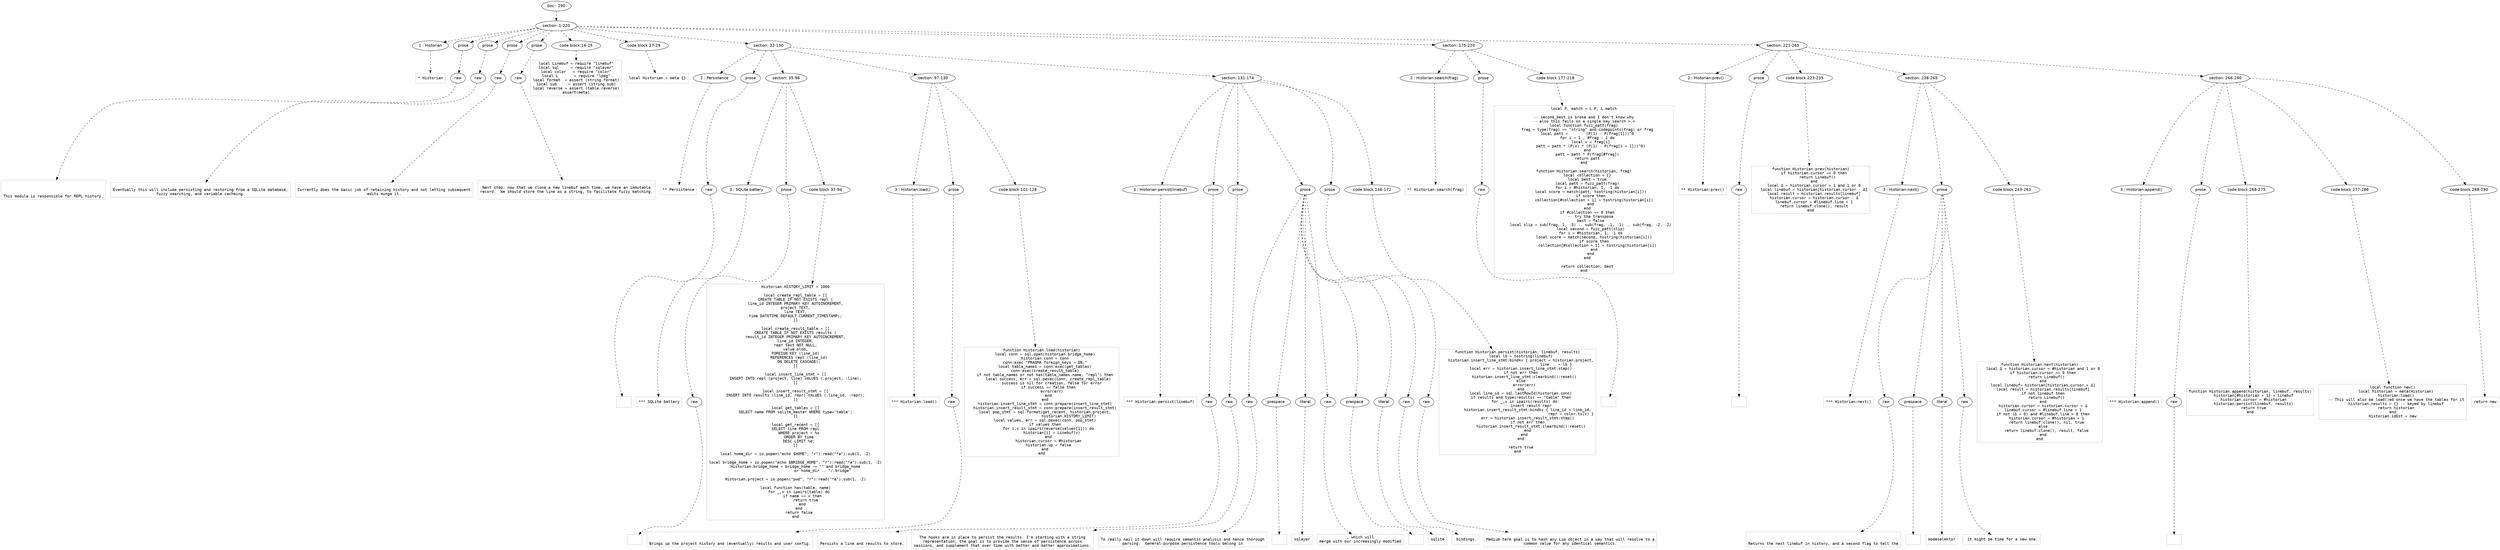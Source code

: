 digraph lpegNode {

node [fontname=Helvetica]
edge [style=dashed]

doc_0 [label="doc - 290"]


doc_0 -> { section_1}
{rank=same; section_1}

section_1 [label="section: 1-220"]


// END RANK doc_0

section_1 -> { header_2 prose_3 prose_4 prose_5 prose_6 codeblock_7 codeblock_8 section_9 section_10 section_11}
{rank=same; header_2 prose_3 prose_4 prose_5 prose_6 codeblock_7 codeblock_8 section_9 section_10 section_11}

header_2 [label="1 : Historian"]

prose_3 [label="prose"]

prose_4 [label="prose"]

prose_5 [label="prose"]

prose_6 [label="prose"]

codeblock_7 [label="code block 16-25"]

codeblock_8 [label="code block 27-29"]

section_9 [label="section: 32-130"]

section_10 [label="section: 175-220"]

section_11 [label="section: 221-265"]


// END RANK section_1

header_2 -> leaf_12
leaf_12  [color=Gray,shape=rectangle,fontname=Inconsolata,label="* Historian"]
// END RANK header_2

prose_3 -> { raw_13}
{rank=same; raw_13}

raw_13 [label="raw"]


// END RANK prose_3

raw_13 -> leaf_14
leaf_14  [color=Gray,shape=rectangle,fontname=Inconsolata,label="


This module is responsible for REPL history.
"]
// END RANK raw_13

prose_4 -> { raw_15}
{rank=same; raw_15}

raw_15 [label="raw"]


// END RANK prose_4

raw_15 -> leaf_16
leaf_16  [color=Gray,shape=rectangle,fontname=Inconsolata,label="
Eventually this will include persisting and restoring from a SQLite database,
fuzzy searching, and variable cacheing.
"]
// END RANK raw_15

prose_5 -> { raw_17}
{rank=same; raw_17}

raw_17 [label="raw"]


// END RANK prose_5

raw_17 -> leaf_18
leaf_18  [color=Gray,shape=rectangle,fontname=Inconsolata,label="
Currently does the basic job of retaining history and not letting subsequent
edits munge it.
"]
// END RANK raw_17

prose_6 -> { raw_19}
{rank=same; raw_19}

raw_19 [label="raw"]


// END RANK prose_6

raw_19 -> leaf_20
leaf_20  [color=Gray,shape=rectangle,fontname=Inconsolata,label="
Next step: now that we clone a new linebuf each time, we have an immutable
record.  We should store the line as a string, to facilitate fuzzy matching.

"]
// END RANK raw_19

codeblock_7 -> leaf_21
leaf_21  [color=Gray,shape=rectangle,fontname=Inconsolata,label="local Linebuf = require \"linebuf\"
local sql     = require \"sqlayer\"
local color   = require \"color\"
local L       = require \"lpeg\"
local format  = assert (string.format)
local sub     = assert (string.sub)
local reverse = assert (table.reverse)
assert(meta)"]
// END RANK codeblock_7

codeblock_8 -> leaf_22
leaf_22  [color=Gray,shape=rectangle,fontname=Inconsolata,label="local Historian = meta {}"]
// END RANK codeblock_8

section_9 -> { header_23 prose_24 section_25 section_26 section_27}
{rank=same; header_23 prose_24 section_25 section_26 section_27}

header_23 [label="2 : Persistence"]

prose_24 [label="prose"]

section_25 [label="section: 35-96"]

section_26 [label="section: 97-130"]

section_27 [label="section: 131-174"]


// END RANK section_9

header_23 -> leaf_28
leaf_28  [color=Gray,shape=rectangle,fontname=Inconsolata,label="** Persistence"]
// END RANK header_23

prose_24 -> { raw_29}
{rank=same; raw_29}

raw_29 [label="raw"]


// END RANK prose_24

raw_29 -> leaf_30
leaf_30  [color=Gray,shape=rectangle,fontname=Inconsolata,label="

"]
// END RANK raw_29

section_25 -> { header_31 prose_32 codeblock_33}
{rank=same; header_31 prose_32 codeblock_33}

header_31 [label="3 : SQLite battery"]

prose_32 [label="prose"]

codeblock_33 [label="code block 37-94"]


// END RANK section_25

header_31 -> leaf_34
leaf_34  [color=Gray,shape=rectangle,fontname=Inconsolata,label="*** SQLite battery"]
// END RANK header_31

prose_32 -> { raw_35}
{rank=same; raw_35}

raw_35 [label="raw"]


// END RANK prose_32

raw_35 -> leaf_36
leaf_36  [color=Gray,shape=rectangle,fontname=Inconsolata,label="
"]
// END RANK raw_35

codeblock_33 -> leaf_37
leaf_37  [color=Gray,shape=rectangle,fontname=Inconsolata,label="Historian.HISTORY_LIMIT = 1000

local create_repl_table = [[
CREATE TABLE IF NOT EXISTS repl (
line_id INTEGER PRIMARY KEY AUTOINCREMENT,
project TEXT,
line TEXT,
time DATETIME DEFAULT CURRENT_TIMESTAMP);
]]

local create_result_table = [[
CREATE TABLE IF NOT EXISTS results (
result_id INTEGER PRIMARY KEY AUTOINCREMENT,
line_id INTEGER,
repr text NOT NULL,
value blob,
FOREIGN KEY (line_id)
   REFERENCES repl (line_id)
   ON DELETE CASCADE);
]]

local insert_line_stmt = [[
INSERT INTO repl (project, line) VALUES (:project, :line);
]]

local insert_result_stmt = [[
INSERT INTO results (line_id, repr) VALUES (:line_id, :repr);
]]

local get_tables = [[
SELECT name FROM sqlite_master WHERE type='table';
]]

local get_recent = [[
SELECT line FROM repl
   WHERE project = %s
   ORDER BY time
   DESC LIMIT %d;
]]

local home_dir = io.popen(\"echo $HOME\", \"r\"):read(\"*a\"):sub(1, -2)

local bridge_home = io.popen(\"echo $BRIDGE_HOME\", \"r\"):read(\"*a\"):sub(1, -2)
Historian.bridge_home = bridge_home ~= \"\" and bridge_home
                        or home_dir .. \"/.bridge\"

Historian.project = io.popen(\"pwd\", \"r\"):read(\"*a\"):sub(1, -2)

local function has(table, name)
   for _,v in ipairs(table) do
      if name == v then
         return true
      end
   end
   return false
end"]
// END RANK codeblock_33

section_26 -> { header_38 prose_39 codeblock_40}
{rank=same; header_38 prose_39 codeblock_40}

header_38 [label="3 : Historian:load()"]

prose_39 [label="prose"]

codeblock_40 [label="code block 101-128"]


// END RANK section_26

header_38 -> leaf_41
leaf_41  [color=Gray,shape=rectangle,fontname=Inconsolata,label="*** Historian:load()"]
// END RANK header_38

prose_39 -> { raw_42}
{rank=same; raw_42}

raw_42 [label="raw"]


// END RANK prose_39

raw_42 -> leaf_43
leaf_43  [color=Gray,shape=rectangle,fontname=Inconsolata,label="

Brings up the project history and (eventually) results and user config.
"]
// END RANK raw_42

codeblock_40 -> leaf_44
leaf_44  [color=Gray,shape=rectangle,fontname=Inconsolata,label="function Historian.load(historian)
   local conn = sql.open(historian.bridge_home)
   historian.conn = conn
   conn:exec \"PRAGMA foreign_keys = ON;\"
   local table_names = conn:exec(get_tables)
   conn:exec(create_result_table)
   if not table_names or not has(table_names.name, \"repl\") then
      local success, err = sql.pexec(conn, create_repl_table)
      -- success is nil for creation, false for error
      if success == false then
         error(err)
      end
   end
   historian.insert_line_stmt = conn:prepare(insert_line_stmt)
   historian.insert_result_stmt = conn:prepare(insert_result_stmt)
   local pop_stmt = sql.format(get_recent, historian.project,
                        historian.HISTORY_LIMIT)
   local values, err = sql.pexec(conn, pop_stmt)
   if values then
      for i,v in ipairs(reverse(values[1])) do
         historian[i] = Linebuf(v)
      end
      historian.cursor = #historian
      historian.up = false
   end
end"]
// END RANK codeblock_40

section_27 -> { header_45 prose_46 prose_47 prose_48 prose_49 codeblock_50}
{rank=same; header_45 prose_46 prose_47 prose_48 prose_49 codeblock_50}

header_45 [label="3 : Historian:persist(linebuf)"]

prose_46 [label="prose"]

prose_47 [label="prose"]

prose_48 [label="prose"]

prose_49 [label="prose"]

codeblock_50 [label="code block 146-172"]


// END RANK section_27

header_45 -> leaf_51
leaf_51  [color=Gray,shape=rectangle,fontname=Inconsolata,label="*** Historian:persist(linebuf)"]
// END RANK header_45

prose_46 -> { raw_52}
{rank=same; raw_52}

raw_52 [label="raw"]


// END RANK prose_46

raw_52 -> leaf_53
leaf_53  [color=Gray,shape=rectangle,fontname=Inconsolata,label="

Persists a line and results to store.
"]
// END RANK raw_52

prose_47 -> { raw_54}
{rank=same; raw_54}

raw_54 [label="raw"]


// END RANK prose_47

raw_54 -> leaf_55
leaf_55  [color=Gray,shape=rectangle,fontname=Inconsolata,label="
The hooks are in place to persist the results. I'm starting with a string
representation; the goal is to provide the sense of persistence across
sessions, and supplement that over time with better and better approximations.
"]
// END RANK raw_54

prose_48 -> { raw_56 prespace_57 literal_58 raw_59 prespace_60 literal_61 raw_62}
{rank=same; raw_56 prespace_57 literal_58 raw_59 prespace_60 literal_61 raw_62}

raw_56 [label="raw"]

prespace_57 [label="prespace"]

literal_58 [label="literal"]

raw_59 [label="raw"]

prespace_60 [label="prespace"]

literal_61 [label="literal"]

raw_62 [label="raw"]


// END RANK prose_48

raw_56 -> leaf_63
leaf_63  [color=Gray,shape=rectangle,fontname=Inconsolata,label="
To really nail it down will require semantic analysis and hence thorough
parsing.  General-purpose persistence tools belong in"]
// END RANK raw_56

prespace_57 -> leaf_64
leaf_64  [color=Gray,shape=rectangle,fontname=Inconsolata,label=" "]
// END RANK prespace_57

literal_58 -> leaf_65
leaf_65  [color=Gray,shape=rectangle,fontname=Inconsolata,label="sqlayer"]
// END RANK literal_58

raw_59 -> leaf_66
leaf_66  [color=Gray,shape=rectangle,fontname=Inconsolata,label=", which will
merge with our increasingly-modified"]
// END RANK raw_59

prespace_60 -> leaf_67
leaf_67  [color=Gray,shape=rectangle,fontname=Inconsolata,label=" "]
// END RANK prespace_60

literal_61 -> leaf_68
leaf_68  [color=Gray,shape=rectangle,fontname=Inconsolata,label="sqlite"]
// END RANK literal_61

raw_62 -> leaf_69
leaf_69  [color=Gray,shape=rectangle,fontname=Inconsolata,label=" bindings.
"]
// END RANK raw_62

prose_49 -> { raw_70}
{rank=same; raw_70}

raw_70 [label="raw"]


// END RANK prose_49

raw_70 -> leaf_71
leaf_71  [color=Gray,shape=rectangle,fontname=Inconsolata,label="
Medium-term goal is to hash any Lua object in a way that will resolve to a
common value for any identical semantics.
"]
// END RANK raw_70

codeblock_50 -> leaf_72
leaf_72  [color=Gray,shape=rectangle,fontname=Inconsolata,label="function Historian.persist(historian, linebuf, results)
   local lb = tostring(linebuf)
   historian.insert_line_stmt:bindkv { project = historian.project,
                                  line    = lb }
   local err = historian.insert_line_stmt:step()
   if not err then
      historian.insert_line_stmt:clearbind():reset()
   else
      error(err)
   end
   local line_id = sql.lastRowId(historian.conn)
   if results and type(results) == \"table\" then
      for _,v in ipairs(results) do
         -- insert result repr
         historian.insert_result_stmt:bindkv { line_id = line_id,
                                               repr = color.ts(v) }
         err = historian.insert_result_stmt:step()
         if not err then
            historian.insert_result_stmt:clearbind():reset()
         end
      end
   end

   return true
end"]
// END RANK codeblock_50

section_10 -> { header_73 prose_74 codeblock_75}
{rank=same; header_73 prose_74 codeblock_75}

header_73 [label="2 : Historian:search(frag)"]

prose_74 [label="prose"]

codeblock_75 [label="code block 177-218"]


// END RANK section_10

header_73 -> leaf_76
leaf_76  [color=Gray,shape=rectangle,fontname=Inconsolata,label="** Historian:search(frag)"]
// END RANK header_73

prose_74 -> { raw_77}
{rank=same; raw_77}

raw_77 [label="raw"]


// END RANK prose_74

raw_77 -> leaf_78
leaf_78  [color=Gray,shape=rectangle,fontname=Inconsolata,label="
"]
// END RANK raw_77

codeblock_75 -> leaf_79
leaf_79  [color=Gray,shape=rectangle,fontname=Inconsolata,label="local P, match = L.P, L.match

-- second_best is broke and I don't know why
-- also this fails on a single key search >.<
local function fuzz_patt(frag)
   frag = type(frag) == \"string\" and codepoints(frag) or frag
   local patt =        (P(1) - P(frag[1]))^0
   for i = 1 , #frag - 1 do
      local v = frag[i]
      patt = patt * (P(v) * (P(1) - P(frag[i + 1]))^0)
   end
   patt = patt * P(frag[#frag])
   return patt
end

function Historian.search(historian, frag)
   local collection = {}
   local best = true
   local patt = fuzz_patt(frag)
   for i = #historian, 1, -1 do
      local score = match(patt, tostring(historian[i]))
      if score then
         collection[#collection + 1] = tostring(historian[i])
      end
   end
   if #collection == 0 then
      -- try the transpose
      best = false
      local slip = sub(frag, 1, -3) .. sub(frag, -1, -1) .. sub(frag, -2, -2)
      local second = fuzz_patt(slip)
      for i = #historian, 1, -1 do
         local score = match(second, tostring(historian[i]))
         if score then
            collection[#collection + 1] = tostring(historian[i])
         end
      end
   end

   return collection, best
end"]
// END RANK codeblock_75

section_11 -> { header_80 prose_81 codeblock_82 section_83 section_84}
{rank=same; header_80 prose_81 codeblock_82 section_83 section_84}

header_80 [label="2 : Historian:prev()"]

prose_81 [label="prose"]

codeblock_82 [label="code block 223-235"]

section_83 [label="section: 238-265"]

section_84 [label="section: 266-290"]


// END RANK section_11

header_80 -> leaf_85
leaf_85  [color=Gray,shape=rectangle,fontname=Inconsolata,label="** Historian:prev()"]
// END RANK header_80

prose_81 -> { raw_86}
{rank=same; raw_86}

raw_86 [label="raw"]


// END RANK prose_81

raw_86 -> leaf_87
leaf_87  [color=Gray,shape=rectangle,fontname=Inconsolata,label="
"]
// END RANK raw_86

codeblock_82 -> leaf_88
leaf_88  [color=Gray,shape=rectangle,fontname=Inconsolata,label="function Historian.prev(historian)
   if historian.cursor == 0 then
      return Linebuf()
   end
   local Δ = historian.cursor > 1 and 1 or 0
   local linebuf = historian[historian.cursor - Δ]
   local result = historian.results[linebuf]
   historian.cursor = historian.cursor - Δ
   linebuf.cursor = #linebuf.line + 1
   return linebuf:clone(), result
end"]
// END RANK codeblock_82

section_83 -> { header_89 prose_90 codeblock_91}
{rank=same; header_89 prose_90 codeblock_91}

header_89 [label="3 : Historian:next()"]

prose_90 [label="prose"]

codeblock_91 [label="code block 243-263"]


// END RANK section_83

header_89 -> leaf_92
leaf_92  [color=Gray,shape=rectangle,fontname=Inconsolata,label="*** Historian:next()"]
// END RANK header_89

prose_90 -> { raw_93 prespace_94 literal_95 raw_96}
{rank=same; raw_93 prespace_94 literal_95 raw_96}

raw_93 [label="raw"]

prespace_94 [label="prespace"]

literal_95 [label="literal"]

raw_96 [label="raw"]


// END RANK prose_90

raw_93 -> leaf_97
leaf_97  [color=Gray,shape=rectangle,fontname=Inconsolata,label="

Returns the next linebuf in history, and a second flag to tell the"]
// END RANK raw_93

prespace_94 -> leaf_98
leaf_98  [color=Gray,shape=rectangle,fontname=Inconsolata,label=""]
// END RANK prespace_94

literal_95 -> leaf_99
leaf_99  [color=Gray,shape=rectangle,fontname=Inconsolata,label="modeselektor"]
// END RANK literal_95

raw_96 -> leaf_100
leaf_100  [color=Gray,shape=rectangle,fontname=Inconsolata,label=" it might be time for a new one.
"]
// END RANK raw_96

codeblock_91 -> leaf_101
leaf_101  [color=Gray,shape=rectangle,fontname=Inconsolata,label="function Historian.next(historian)
   local Δ = historian.cursor < #historian and 1 or 0
   if historian.cursor == 0 then
      return Linebuf()
   end
   local linebuf= historian[historian.cursor + Δ]
   local result = historian.results[linebuf]
   if not linebuf then
      return Linebuf()
   end
   historian.cursor = historian.cursor + Δ
   linebuf.cursor = #linebuf.line + 1
   if not (Δ > 0) and #linebuf.line > 0 then
      historian.cursor = #historian + 1
      return linebuf:clone(), nil, true
   else
      return linebuf:clone(), result, false
   end
end"]
// END RANK codeblock_91

section_84 -> { header_102 prose_103 codeblock_104 codeblock_105 codeblock_106}
{rank=same; header_102 prose_103 codeblock_104 codeblock_105 codeblock_106}

header_102 [label="3 : Historian:append()"]

prose_103 [label="prose"]

codeblock_104 [label="code block 268-275"]

codeblock_105 [label="code block 277-286"]

codeblock_106 [label="code block 288-290"]


// END RANK section_84

header_102 -> leaf_107
leaf_107  [color=Gray,shape=rectangle,fontname=Inconsolata,label="*** Historian:append()"]
// END RANK header_102

prose_103 -> { raw_108}
{rank=same; raw_108}

raw_108 [label="raw"]


// END RANK prose_103

raw_108 -> leaf_109
leaf_109  [color=Gray,shape=rectangle,fontname=Inconsolata,label="
"]
// END RANK raw_108

codeblock_104 -> leaf_110
leaf_110  [color=Gray,shape=rectangle,fontname=Inconsolata,label="function Historian.append(historian, linebuf, results)
   historian[#historian + 1] = linebuf
   historian.cursor = #historian
   historian:persist(linebuf, results)
   return true
end"]
// END RANK codeblock_104

codeblock_105 -> leaf_111
leaf_111  [color=Gray,shape=rectangle,fontname=Inconsolata,label="local function new()
   local historian = meta(Historian)
   historian:load()
   -- This will also be load()ed once we have the tables for it
   historian.results = {} -- keyed by linebuf
   return historian
end
Historian.idEst = new"]
// END RANK codeblock_105

codeblock_106 -> leaf_112
leaf_112  [color=Gray,shape=rectangle,fontname=Inconsolata,label="return new"]
// END RANK codeblock_106


}
